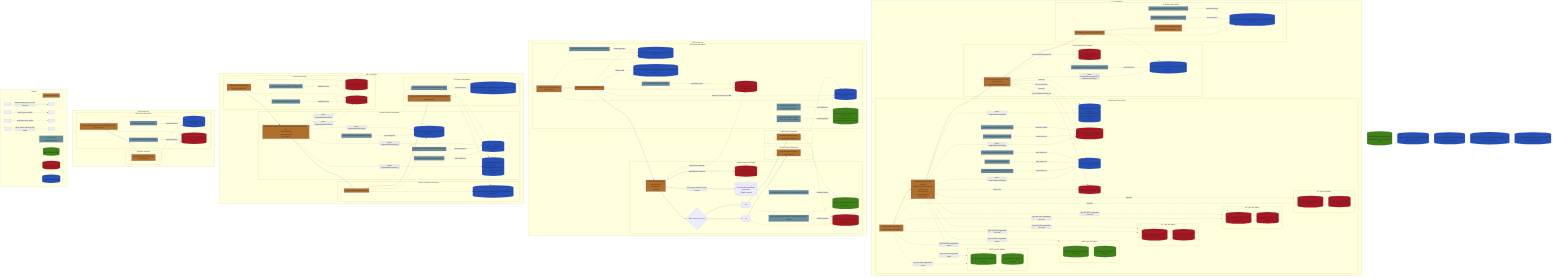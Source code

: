 flowchart TB
    subgraph A["TC Tx Services"]
        subgraph A1 ["Map Packet Processing"]
            A1s1[["storePacketTxTc(packet, packetLength, vid, mapid)"]]
            A1s2[["mappRequestTxTC(vid, mapid, transferFrameDataLength, serviceType)<br>calls internally:<br>-segmentationTC<br>-blockingTC"]]
            A1s3[["frontUnprocessedFrameMcCopyTxTC()"]]
            A1s4[["getLastMasterCopyTcFrame()"]]
            A1s5[["frontUnprocessedFrameTxTC(vid)"]]
            A1s6[["backUnprocessedFrameMcCopyTxTC()"]]
            A1s7[["availableUnprocessedFramesTxTC(vid)"]]

            subgraph MAP_AD ["MAP Type AD Buffers"]
                map4
                map5
            end

            subgraph MAP_BD ["MAP Type BD Buffers"]
                map6
                map7
            end

            subgraph VC_AD ["VC Type AD Buffers"]
                vc10
                vc11
            end

            subgraph VC_BD ["VC Type BD Buffers"]
                vc12
                vc13
            end

            subgraph VC_BC ["VC Type BC Buffers"]
                vc14
                vc15
            end

            MAP_AD ~~~ MAP_BD ~~~ VC_AD ~~~ VC_BD ~~~ VC_BC

            A1s1 -.->|"Type AD AND segHeader exists"| MAP_AD
            A1s1 -.->|"Type BD AND segHeader exists"| MAP_BD
            A1s1 -.->|"Type AD AND segHeader not exist"| VC_AD
            A1s1 -.->|"Type BD AND segHeader not exist"| VC_BD
            A1s1 -.->|"Type BC"| VC_BC

            A1s2 -.-x|"Type AD AND segHeader exists"| MAP_AD
            A1s2 -.-x|"Type BD AND segHeader exists"| MAP_BD
            A1s2 -.-x|"Type AD AND segHeader not exist"| VC_AD
            A1s2 -.-x|"Type BD AND segHeader not exist"| VC_BD
            A1s2 -.-x|"Type BC"| VC_BC

            A1s1 --> A1s2
            A1s2 -.->|"(from segmentation,blocking)"| master16
            A1s2 -.->|"(from segmentation,blocking)"| vc7
            A1s2 -.->|"(from segmentation,blocking)"| master12
            A1s2 -.check if full.-vc2
            A1s3 -.front reference.-master12
            A1s4 -.back reference.-master12
            A1s5 -.front reference.-vc7
            A1s6 -.back reference.-master12
            A1s7 -.remaining space.-vc7
        end

        subgraph A2 ["Virtual Channel Generation"]
            A2s1[["vcGenerationRequestTxTC(vid)<br>Calls internally:<br>-transferFdu (fop service)"]]
            A2s2[["frontFrameBeforeAllFramesGenerationTxTC()"]]

            A1s2 --> A2s1
            A2s1 -.->|"Push and deletion from fop"| vc2
            A2s1 -.->|"Push and deletion from fop"| vc4
            A2s1 -.-x|"From fop"| master12
            A2s1 -.-x|"From fop"| master16
            A2s1 -.-x|"After fop finishes"| vc7
            A2s1 -.->|"from vcGenerationRequestTC() AND transferFdu()?"| master1
            A2s2 -.-|"front reference"| master1
        end

        subgraph A3 ["All Frames Generation"]
            A3s1[["allFramesGenerationRequestTxTC()"]]
            A3s2[["frameTransmission(frameTarget)<br>NOTE:is a fop service"]]
            A3s3[["frontFrameAfterAllFramesGenerationTxTC()"]]
            A3s4[["availableFramesAfterAllFramesGenerationTxTC()"]]

            A2s1 --> A3s1 --> A3s2
            A3s1 -.-x master1
            A3s1 -.-> master2
            A3s2 -.-x master2
            A3s3 -.-|"front reference"| master2
            A3s4 -.-|"remaining space"| master2
        end
    end

    subgraph B ["TC Rx Services"]
        subgraph B1["All Frames Reception"]
            B1s1[["storeFrameRxTC(frameData, frameLength)"]]
            B1s2[["allFramesReceptionRequestRxTC()"]]
            B1s4[["txAvailableTc(const uint8_t vid, const uint8_t mapid)"]]
            B1s5[["txOutFrameTC(uint8_t vid,uint8_t mapid)"]]
            B1s6[["availableFramesBeforeAllFramesReceptionRxTC()"]]
            B1s7[["getAvailableWaitQueueRxTC(vid)"]]

            B1s1 -->B1s2
            B1s1 -.->master14 & master9
            B1s2 -..-x|"discard TC frame if invalid"| master14
            B1s2 -.-xmaster9
            B1s2 -.->vc3
            B1s4 -.remaining space.-map1
            B1s5 -.front reference.-map1
            B1s6 -.remaining space.-master9
            B1s2 -.checks if full.-master10
            B1s7 -..-|"remaining space"| vc3
        end

        subgraph B2["Virtual Channel Reception"]
            B2s1[["vcReceptionRxTC(vid)<br>calls internally:<br>frameArrives<br>(FARM)"]]
            B2s2[["getAvailableinFramesAfterVCReceptionRxTC(vid)"]]
            B2s3[["getAvailableinFramesAfterVCReceptionRxTC(vid, mapid)"]]

            B1s2 --> B2s1
            B2s1 --->|"frameArrives insertion"| vc5
            B2s1 --->|"push report TM frame (clcw frame)"| service1
            B2s1 --> B3r1{"MAP exists in this VC?"}
            B3r1 --> B3r2["yes"] & B3r3["no"]
            B3r2 -.-> map3
            B3r3 -.-> vc6
            B2s1 -..-x|"frameArrives deletion"| vc3
            B2s2 -.-|"remaining space"| map3
            B2s3 -.-|"remaining space"| vc6
        end

        subgraph B3["Virtual Channel Extraction"]
            B3s1[["packetExtractionTC(vid, packetTarget)"]]

            B3r3 --> B3s1
            B3s1 -.-x map3
        end

        subgraph B4["MAP Packet Extraction"]
            B4s1[["packetExtractionTC(vid, mapid, packetTarget)"]]

            B3r2 --> B4s1
            B4s1 -.-x vc6
            B4s1 -.-x master14
        end
    end

    subgraph C ["TM Tx Services"]
        subgraph C1["Packet Processing"]
            C1s1[["storePacketTxTM(packet, packetLength, vid)"]]
            C1s2[["availablePacketLengthBufferTxTM(gvcid)"]]
            C1s3[["availablePacketBufferTxTM(gvcid)"]]

            C1s1 -.-> vc8 & vc9
            C1s2 -.-|"available space"| vc8
            C1s3 -.-|"available space"| vc9
        end

        subgraph C2["Virtual Channel Generation"]
            C2s1[["vcGenerationServiceTxTM(transferFrameDataFieldLength, vid) <br> calls internally:<br>-segmentationTM<br>-blockingTM"]]
            C2s2[["availableFramesAfterVcGenerationTxTM()"]]
            C2s3[["backFrameAfterVcGenerationTxTM()"]]
            C2s4[["frontFrameAfterVcGenerationTxTM()"]]
            C1s1 --> C2s1
            C2s1 -.-x|"(from segmentation,blocking)"| vc8 & vc9
            C2s1 -.->|"(from segmentation,blocking)"| master13 & master11 & master17
            C2s2 -.-|"remaining space"| master13
            C2s3 -.-|"back reference"| master13
            C2s4 -.-|"front reference"| master11
        end

        subgraph C3["Master Channel Generation"]
            C3s1[["mcGenerationRequestTxTM()"]]

            C2s1 --> C3s1
            C3s1 -.-> master4
            C3s1 -.-x master11
        end

        subgraph C4["All Frames Generation"]
            C4s1[["allFramesGenerationRequestTxTM(frameDataTarget, frameLength)"]]
            C4s2[["frontFrameAfterAllFramesGenerationTxTM()"]]

            C3s1 --> C4s1
            C4s1 -.-x master4 & master17 & master13
            C4s2 -.-|"front reference"| master8
        end
    end

    subgraph D["TM Rx Services"]
    subgraph D1["All Frames Reception"]
            D1s1[["allFramesReceptionRequestRxTM(frameData, frameLength)"]]
            D1s2[["availableFramesVcCopyRxTM(vid)"]]
            D1s3[["availableFramesMcCopyRxTM()"]]

            D1s1 -.-> master15 & vc1
            D1s2 -.-|remaining space| vc1
            D1s3 -.-|remaining space| master15
        end

        subgraph D2["Packet Extraction"]
            D2s1[["packetExtractionRxTM(vid, packetTarget)"]]
            D1s1 --> D2s1
            D2s1 -.-x master15 & vc1
        end
    end

    subgraph E["Legend"]
        E1[[Necessary Service]]
        E2[[Service for Debugging/Utility]]
        E3[(MAP Channel Buffer)]
        E4[(Virtual Channel Buffer)]
        E5[(Master Channel Buffer)]

        E6[ ] -->|"logical calling order of main services"| E7[ ]
        E8[ ] -.->|"push object to buffer"| E9[ ]
        E10[ ] -.-x|"pop object from buffer"| E11[ ]
        E12[ ] -.-|"other action related to this buffer"| E13[ ]

        style E1 height:0px;
        style E2 height:0px;
        style E3 height:0px;
        style E4 height:0px;
        style E5 height:0px;
    end

    map1[("unprocessedFrameListBufferTC (frameTC*)<br> This belongs in TC TX chain,although seems unused")]
    map2[("unprocessedFrameListBufferTM<br>NOTE:this should probably not exist")]
    map3[("inFramesAfterVCReceptionRxTC (frameTC*)")]
    map4[("packetLengthBufferTxTcTypeAD (uint16_t)")]
    map5[("packetBufferTxTcTypeAD (uint8_t)")]
    map6[("packetLengthBufferTxTcTypeBD (uint16_t)")]
    map7[("packetBufferTxTcTypeBD (uint8_t)")]

    vc1[("framesAfterMCReceptionRxTM (frameTM*)")]
    vc2[("waitQueueTxTC (frameTC*)")]
    vc3[("waitQueueRxTC (frameTC*)")]
    vc4[("sentQueueTxTC (frameTC*)")]
    vc5[("sentQueueRxTC (frameTC*)")]
    vc6[("inFramesAfterVCReceptionRxTC (frameTC*)")]
    vc7[("unprocessedFrameListBufferTxTC (frameTC*)")]
    vc8[("packetLengthBufferTxTM (uint16_t)")]
    vc9[("packetBufferTxTM (uint8_t)")]
    vc10[("packetLengthBufferTxTcTypeAD (uint16_t)")]
    vc11[("packetBufferTxTcTypeAD (uint8_t)")]
    vc12[("packetLengthBufferTxTcTypeBD (uint16_t)")]
    vc13[("packetBufferTxTcTypeBD (uint8_t)")]
    vc14[("packetLengthBufferTxTcTypeBC (uint16_t)")]
    vc15[("packetBufferTxTcTypeBC (uint8_t)")]

    master1[("outFramesBeforeAllFramesGenerationListTxTC (frameTC*)")]
    master2[("toBeTransmittedFramesAfterAllFramesGenerationListTxTC (frameTC*)")]
    master3[("txOutFramesBeforeMCGenerationListTM<br>Note: Seems unused")]
    master4[("toBeTransmittedFramesAfterMCGenerationListTxTM (frameTM*)")]
    master5[("txOutFramesBeforeMCReceptionListTM<br>Note:seems unused")]
    master6[("txToBeTransmittedFramesAfterMCReceptionListTM<br>Note:seems unused")]
    master7[("txOutFramesBeforeAllFramesGenerationListTM<br>Note:seems redundant")]
    master8[("toBeTransmittedFramesAfterAllFramesGenerationListTxTM (frameTM*)")]
    master9[("inFramesBeforeAllFramesReceptionListRxTC (frameTC*)")]
    master10[("toBeTransmittedFramesAfterAllFramesReceptionListRxTC (frameTC*)")]
    master11[("framesAfterVcGenerationServiceTxTM (frameTM*)")]
    master12[("masterCopyTxTC (frame TC)")]
    master13[("masterCopyTxTM (frameTM)")]
    master14[("masterCopyRxTC (frame TC)")]
    master15[("masterCopyRxTM (frameTM)")]
    master16[("masterChannelPoolTC (uint8_t)<br>Note: Stores transfer frame data of masterCopyTxTC frames")]
    master17[("masterChannelPoolTM (uint8_t)<br>Note: Stores transfer frame data of masterCopyTxTM frames")]

    service1[("clcwTransferFrameBuffer (frameTM) <br> Single capacity")]

    classDef map_channel_buffer fill:#3d8215;
    classDef virtual_channel_buffer fill:#a6161f;
    classDef master_channel_buffer fill:#244fb5;
    classDef main_services fill:#B06F2A;
    classDef utility_services fill:#648D98;

    class map1,map2,map3,map4,map5,map6,map7,E3 map_channel_buffer;
    class vc1,vc2,vc3,vc4,vc5,vc6,vc7,vc8,vc9,vc10,vc11,vc12,vc13,vc14,vc15,E4 virtual_channel_buffer;
    class master1,master2,master3,master4,master5,master6,master7,master8,master9,master10,master11,master12,master13,master14,master15,master16,master17,E5 master_channel_buffer
    class A1s1,A1s2,A2s1,A3s1,A3s2,B1s1,B1s2,B2s1,B3s1,B4s1,C1s1,C2s1,C3s1,C4s1,D1s1,D2s1,E1 main_services;
    class A1s3,A1s4,A1s5,A1s6,A1s7,A2s2,A3s3,A3s4,B1s4,B1s5,B1s6,B1s7,B2s2,B2s3,C1s2,C1s3,C2s2,C2s3,C2s4,C4s2,D1s2,D1s3,E2 utility_services;